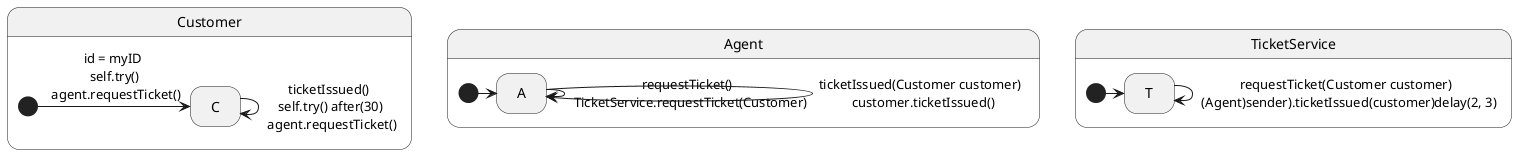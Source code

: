 @startuml
hide empty description

state Customer{
state C

[*] -> C : id = myID \n self.try() \n agent.requestTicket()
C -> C : ticketIssued() \n self.try() after(30) \n agent.requestTicket()
}

state Agent{
state A
[*] -> A
A -> A : requestTicket() \n TicketService.requestTicket(Customer)
A -> A : ticketIssued(Customer customer) \n customer.ticketIssued()
}

state TicketService{
state T
[*] -> T
T -> T : requestTicket(Customer customer) \n (Agent)sender).ticketIssued(customer)delay(2, 3)
}
@enduml